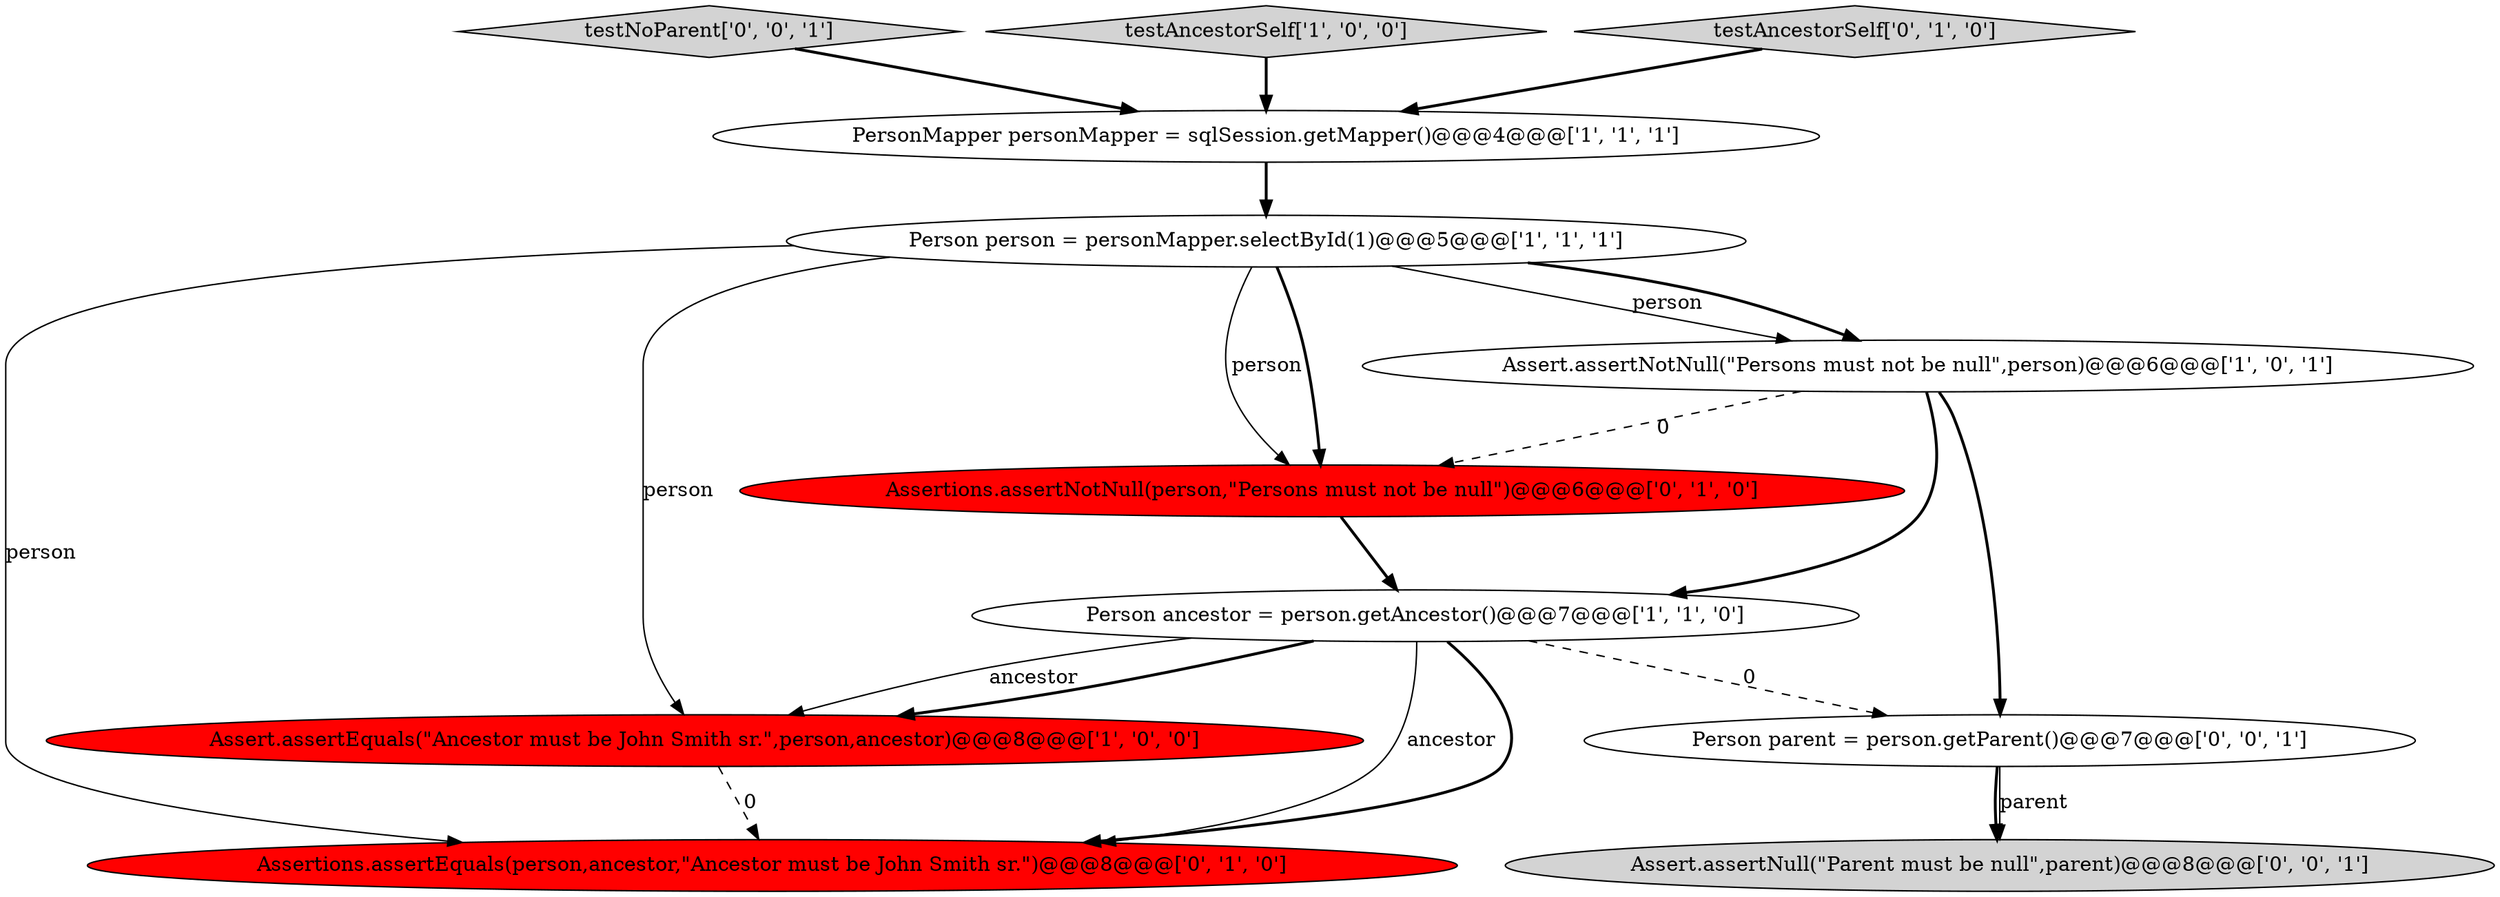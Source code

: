 digraph {
10 [style = filled, label = "testNoParent['0', '0', '1']", fillcolor = lightgray, shape = diamond image = "AAA0AAABBB3BBB"];
0 [style = filled, label = "Person person = personMapper.selectById(1)@@@5@@@['1', '1', '1']", fillcolor = white, shape = ellipse image = "AAA0AAABBB1BBB"];
5 [style = filled, label = "Assert.assertEquals(\"Ancestor must be John Smith sr.\",person,ancestor)@@@8@@@['1', '0', '0']", fillcolor = red, shape = ellipse image = "AAA1AAABBB1BBB"];
3 [style = filled, label = "Person ancestor = person.getAncestor()@@@7@@@['1', '1', '0']", fillcolor = white, shape = ellipse image = "AAA0AAABBB1BBB"];
4 [style = filled, label = "testAncestorSelf['1', '0', '0']", fillcolor = lightgray, shape = diamond image = "AAA0AAABBB1BBB"];
11 [style = filled, label = "Assert.assertNull(\"Parent must be null\",parent)@@@8@@@['0', '0', '1']", fillcolor = lightgray, shape = ellipse image = "AAA0AAABBB3BBB"];
6 [style = filled, label = "Assertions.assertNotNull(person,\"Persons must not be null\")@@@6@@@['0', '1', '0']", fillcolor = red, shape = ellipse image = "AAA1AAABBB2BBB"];
2 [style = filled, label = "PersonMapper personMapper = sqlSession.getMapper()@@@4@@@['1', '1', '1']", fillcolor = white, shape = ellipse image = "AAA0AAABBB1BBB"];
9 [style = filled, label = "Person parent = person.getParent()@@@7@@@['0', '0', '1']", fillcolor = white, shape = ellipse image = "AAA0AAABBB3BBB"];
8 [style = filled, label = "Assertions.assertEquals(person,ancestor,\"Ancestor must be John Smith sr.\")@@@8@@@['0', '1', '0']", fillcolor = red, shape = ellipse image = "AAA1AAABBB2BBB"];
7 [style = filled, label = "testAncestorSelf['0', '1', '0']", fillcolor = lightgray, shape = diamond image = "AAA0AAABBB2BBB"];
1 [style = filled, label = "Assert.assertNotNull(\"Persons must not be null\",person)@@@6@@@['1', '0', '1']", fillcolor = white, shape = ellipse image = "AAA0AAABBB1BBB"];
6->3 [style = bold, label=""];
3->5 [style = solid, label="ancestor"];
0->6 [style = solid, label="person"];
9->11 [style = bold, label=""];
3->8 [style = solid, label="ancestor"];
0->6 [style = bold, label=""];
0->8 [style = solid, label="person"];
1->3 [style = bold, label=""];
9->11 [style = solid, label="parent"];
4->2 [style = bold, label=""];
0->1 [style = solid, label="person"];
1->9 [style = bold, label=""];
0->5 [style = solid, label="person"];
3->5 [style = bold, label=""];
2->0 [style = bold, label=""];
3->9 [style = dashed, label="0"];
7->2 [style = bold, label=""];
0->1 [style = bold, label=""];
3->8 [style = bold, label=""];
1->6 [style = dashed, label="0"];
5->8 [style = dashed, label="0"];
10->2 [style = bold, label=""];
}
